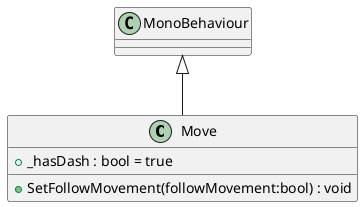 @startuml
class Move {
    + _hasDash : bool = true
    + SetFollowMovement(followMovement:bool) : void
}
MonoBehaviour <|-- Move
@enduml
